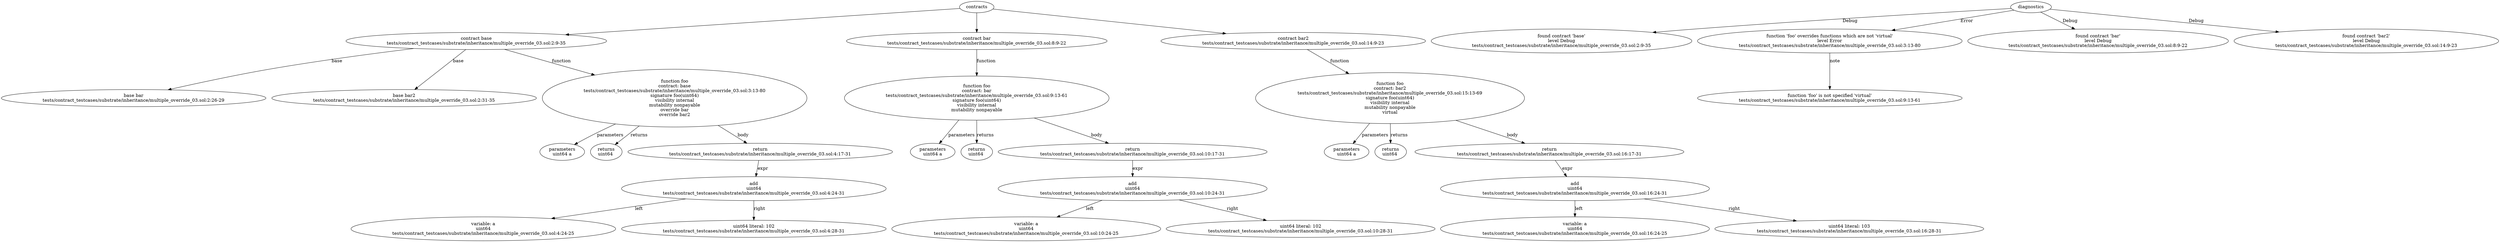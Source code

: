 strict digraph "tests/contract_testcases/substrate/inheritance/multiple_override_03.sol" {
	contract [label="contract base\ntests/contract_testcases/substrate/inheritance/multiple_override_03.sol:2:9-35"]
	base [label="base bar\ntests/contract_testcases/substrate/inheritance/multiple_override_03.sol:2:26-29"]
	base_3 [label="base bar2\ntests/contract_testcases/substrate/inheritance/multiple_override_03.sol:2:31-35"]
	foo [label="function foo\ncontract: base\ntests/contract_testcases/substrate/inheritance/multiple_override_03.sol:3:13-80\nsignature foo(uint64)\nvisibility internal\nmutability nonpayable\noverride bar\noverride bar2"]
	parameters [label="parameters\nuint64 a"]
	returns [label="returns\nuint64 "]
	return [label="return\ntests/contract_testcases/substrate/inheritance/multiple_override_03.sol:4:17-31"]
	add [label="add\nuint64\ntests/contract_testcases/substrate/inheritance/multiple_override_03.sol:4:24-31"]
	variable [label="variable: a\nuint64\ntests/contract_testcases/substrate/inheritance/multiple_override_03.sol:4:24-25"]
	number_literal [label="uint64 literal: 102\ntests/contract_testcases/substrate/inheritance/multiple_override_03.sol:4:28-31"]
	contract_11 [label="contract bar\ntests/contract_testcases/substrate/inheritance/multiple_override_03.sol:8:9-22"]
	foo_12 [label="function foo\ncontract: bar\ntests/contract_testcases/substrate/inheritance/multiple_override_03.sol:9:13-61\nsignature foo(uint64)\nvisibility internal\nmutability nonpayable"]
	parameters_13 [label="parameters\nuint64 a"]
	returns_14 [label="returns\nuint64 "]
	return_15 [label="return\ntests/contract_testcases/substrate/inheritance/multiple_override_03.sol:10:17-31"]
	add_16 [label="add\nuint64\ntests/contract_testcases/substrate/inheritance/multiple_override_03.sol:10:24-31"]
	variable_17 [label="variable: a\nuint64\ntests/contract_testcases/substrate/inheritance/multiple_override_03.sol:10:24-25"]
	number_literal_18 [label="uint64 literal: 102\ntests/contract_testcases/substrate/inheritance/multiple_override_03.sol:10:28-31"]
	contract_19 [label="contract bar2\ntests/contract_testcases/substrate/inheritance/multiple_override_03.sol:14:9-23"]
	foo_20 [label="function foo\ncontract: bar2\ntests/contract_testcases/substrate/inheritance/multiple_override_03.sol:15:13-69\nsignature foo(uint64)\nvisibility internal\nmutability nonpayable\nvirtual"]
	parameters_21 [label="parameters\nuint64 a"]
	returns_22 [label="returns\nuint64 "]
	return_23 [label="return\ntests/contract_testcases/substrate/inheritance/multiple_override_03.sol:16:17-31"]
	add_24 [label="add\nuint64\ntests/contract_testcases/substrate/inheritance/multiple_override_03.sol:16:24-31"]
	variable_25 [label="variable: a\nuint64\ntests/contract_testcases/substrate/inheritance/multiple_override_03.sol:16:24-25"]
	number_literal_26 [label="uint64 literal: 103\ntests/contract_testcases/substrate/inheritance/multiple_override_03.sol:16:28-31"]
	diagnostic [label="found contract 'base'\nlevel Debug\ntests/contract_testcases/substrate/inheritance/multiple_override_03.sol:2:9-35"]
	diagnostic_29 [label="function 'foo' overrides functions which are not 'virtual'\nlevel Error\ntests/contract_testcases/substrate/inheritance/multiple_override_03.sol:3:13-80"]
	note [label="function 'foo' is not specified 'virtual'\ntests/contract_testcases/substrate/inheritance/multiple_override_03.sol:9:13-61"]
	diagnostic_31 [label="found contract 'bar'\nlevel Debug\ntests/contract_testcases/substrate/inheritance/multiple_override_03.sol:8:9-22"]
	diagnostic_32 [label="found contract 'bar2'\nlevel Debug\ntests/contract_testcases/substrate/inheritance/multiple_override_03.sol:14:9-23"]
	contracts -> contract
	contract -> base [label="base"]
	contract -> base_3 [label="base"]
	contract -> foo [label="function"]
	foo -> parameters [label="parameters"]
	foo -> returns [label="returns"]
	foo -> return [label="body"]
	return -> add [label="expr"]
	add -> variable [label="left"]
	add -> number_literal [label="right"]
	contracts -> contract_11
	contract_11 -> foo_12 [label="function"]
	foo_12 -> parameters_13 [label="parameters"]
	foo_12 -> returns_14 [label="returns"]
	foo_12 -> return_15 [label="body"]
	return_15 -> add_16 [label="expr"]
	add_16 -> variable_17 [label="left"]
	add_16 -> number_literal_18 [label="right"]
	contracts -> contract_19
	contract_19 -> foo_20 [label="function"]
	foo_20 -> parameters_21 [label="parameters"]
	foo_20 -> returns_22 [label="returns"]
	foo_20 -> return_23 [label="body"]
	return_23 -> add_24 [label="expr"]
	add_24 -> variable_25 [label="left"]
	add_24 -> number_literal_26 [label="right"]
	diagnostics -> diagnostic [label="Debug"]
	diagnostics -> diagnostic_29 [label="Error"]
	diagnostic_29 -> note [label="note"]
	diagnostics -> diagnostic_31 [label="Debug"]
	diagnostics -> diagnostic_32 [label="Debug"]
}

